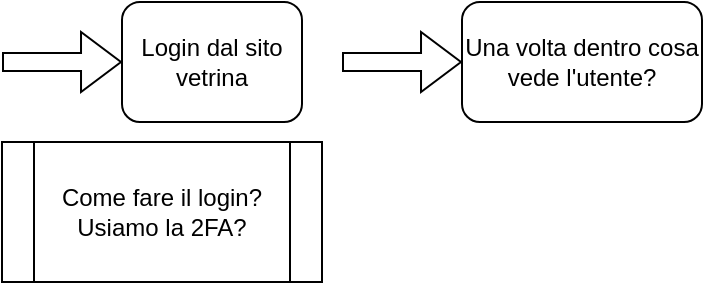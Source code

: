 <mxfile version="20.8.11" type="github">
  <diagram name="Pagina-1" id="olGSBSVSyDc01DaI9cqI">
    <mxGraphModel dx="1434" dy="908" grid="1" gridSize="10" guides="1" tooltips="1" connect="1" arrows="1" fold="1" page="1" pageScale="1" pageWidth="1169" pageHeight="827" math="0" shadow="0">
      <root>
        <mxCell id="0" />
        <mxCell id="1" parent="0" />
        <mxCell id="GIuJAQ2uoJ7XTjT3SXrj-2" value="" style="shape=flexArrow;endArrow=classic;html=1;rounded=0;width=9;endSize=6.33;" edge="1" parent="1">
          <mxGeometry width="50" height="50" relative="1" as="geometry">
            <mxPoint x="20" y="30" as="sourcePoint" />
            <mxPoint x="80" y="30" as="targetPoint" />
          </mxGeometry>
        </mxCell>
        <mxCell id="GIuJAQ2uoJ7XTjT3SXrj-3" value="Login dal sito vetrina" style="rounded=1;whiteSpace=wrap;html=1;" vertex="1" parent="1">
          <mxGeometry x="80" width="90" height="60" as="geometry" />
        </mxCell>
        <mxCell id="GIuJAQ2uoJ7XTjT3SXrj-4" value="Come fare il login? Usiamo la 2FA?" style="shape=process;whiteSpace=wrap;html=1;backgroundOutline=1;" vertex="1" parent="1">
          <mxGeometry x="20" y="70" width="160" height="70" as="geometry" />
        </mxCell>
        <mxCell id="GIuJAQ2uoJ7XTjT3SXrj-6" value="" style="shape=flexArrow;endArrow=classic;html=1;rounded=0;width=9;endSize=6.33;" edge="1" parent="1" target="GIuJAQ2uoJ7XTjT3SXrj-7">
          <mxGeometry width="50" height="50" relative="1" as="geometry">
            <mxPoint x="190" y="30" as="sourcePoint" />
            <mxPoint x="260" y="29.5" as="targetPoint" />
          </mxGeometry>
        </mxCell>
        <mxCell id="GIuJAQ2uoJ7XTjT3SXrj-7" value="Una volta dentro cosa vede l&#39;utente?" style="rounded=1;whiteSpace=wrap;html=1;" vertex="1" parent="1">
          <mxGeometry x="250" width="120" height="60" as="geometry" />
        </mxCell>
      </root>
    </mxGraphModel>
  </diagram>
</mxfile>

